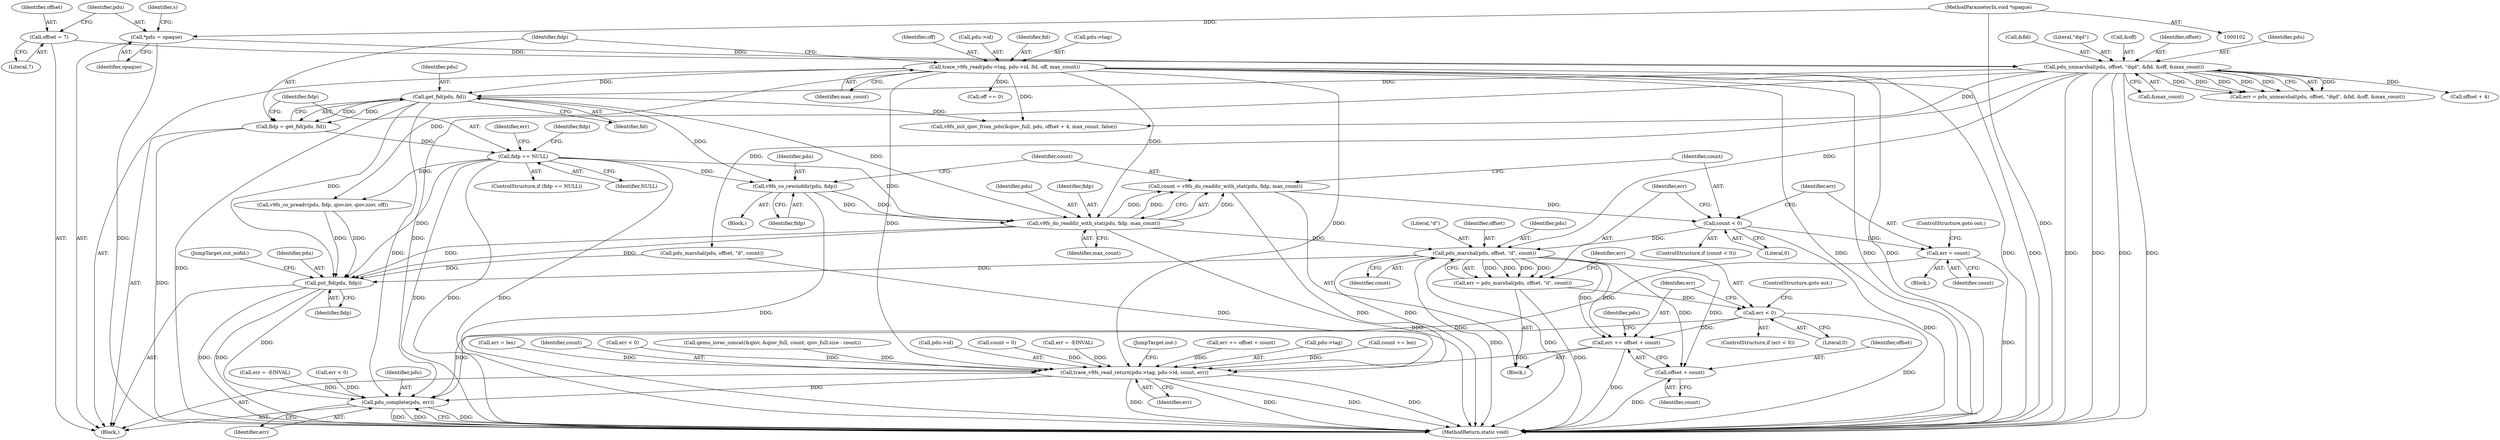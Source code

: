 digraph "0_qemu_e95c9a493a5a8d6f969e86c9f19f80ffe6587e19@API" {
"1000189" [label="(Call,count = v9fs_do_readdir_with_stat(pdu, fidp, max_count))"];
"1000191" [label="(Call,v9fs_do_readdir_with_stat(pdu, fidp, max_count))"];
"1000186" [label="(Call,v9fs_co_rewinddir(pdu, fidp))"];
"1000161" [label="(Call,get_fid(pdu, fid))"];
"1000133" [label="(Call,pdu_unmarshal(pdu, offset, \"dqd\", &fid, &off, &max_count))"];
"1000122" [label="(Call,*pdu = opaque)"];
"1000103" [label="(MethodParameterIn,void *opaque)"];
"1000116" [label="(Call,offset = 7)"];
"1000149" [label="(Call,trace_v9fs_read(pdu->tag, pdu->id, fid, off, max_count))"];
"1000165" [label="(Call,fidp == NULL)"];
"1000159" [label="(Call,fidp = get_fid(pdu, fid))"];
"1000196" [label="(Call,count < 0)"];
"1000200" [label="(Call,err = count)"];
"1000377" [label="(Call,pdu_complete(pdu, err))"];
"1000206" [label="(Call,pdu_marshal(pdu, offset, \"d\", count))"];
"1000204" [label="(Call,err = pdu_marshal(pdu, offset, \"d\", count))"];
"1000212" [label="(Call,err < 0)"];
"1000217" [label="(Call,err += offset + count)"];
"1000363" [label="(Call,trace_v9fs_read_return(pdu->tag, pdu->id, count, err))"];
"1000219" [label="(Call,offset + count)"];
"1000373" [label="(Call,put_fid(pdu, fidp))"];
"1000170" [label="(Identifier,err)"];
"1000136" [label="(Literal,\"dqd\")"];
"1000364" [label="(Call,pdu->tag)"];
"1000139" [label="(Call,&off)"];
"1000192" [label="(Identifier,pdu)"];
"1000213" [label="(Identifier,err)"];
"1000189" [label="(Call,count = v9fs_do_readdir_with_stat(pdu, fidp, max_count))"];
"1000103" [label="(MethodParameterIn,void *opaque)"];
"1000378" [label="(Identifier,pdu)"];
"1000169" [label="(Call,err = -EINVAL)"];
"1000202" [label="(Identifier,count)"];
"1000220" [label="(Identifier,offset)"];
"1000212" [label="(Call,err < 0)"];
"1000122" [label="(Call,*pdu = opaque)"];
"1000296" [label="(Call,count += len)"];
"1000376" [label="(JumpTarget,out_nofid:)"];
"1000326" [label="(Call,pdu_marshal(pdu, offset, \"d\", count))"];
"1000135" [label="(Identifier,offset)"];
"1000124" [label="(Identifier,opaque)"];
"1000201" [label="(Identifier,err)"];
"1000313" [label="(Call,err = len)"];
"1000163" [label="(Identifier,fid)"];
"1000164" [label="(ControlStructure,if (fidp == NULL))"];
"1000186" [label="(Call,v9fs_co_rewinddir(pdu, fidp))"];
"1000373" [label="(Call,put_fid(pdu, fidp))"];
"1000380" [label="(MethodReturn,static void)"];
"1000162" [label="(Identifier,pdu)"];
"1000182" [label="(Call,off == 0)"];
"1000221" [label="(Identifier,count)"];
"1000209" [label="(Literal,\"d\")"];
"1000195" [label="(ControlStructure,if (count < 0))"];
"1000206" [label="(Call,pdu_marshal(pdu, offset, \"d\", count))"];
"1000370" [label="(Identifier,count)"];
"1000208" [label="(Identifier,offset)"];
"1000141" [label="(Call,&max_count)"];
"1000134" [label="(Identifier,pdu)"];
"1000198" [label="(Literal,0)"];
"1000363" [label="(Call,trace_v9fs_read_return(pdu->tag, pdu->id, count, err))"];
"1000116" [label="(Call,offset = 7)"];
"1000332" [label="(Call,err < 0)"];
"1000203" [label="(ControlStructure,goto out;)"];
"1000371" [label="(Identifier,err)"];
"1000153" [label="(Call,pdu->id)"];
"1000365" [label="(Identifier,pdu)"];
"1000149" [label="(Call,trace_v9fs_read(pdu->tag, pdu->id, fid, off, max_count))"];
"1000196" [label="(Call,count < 0)"];
"1000160" [label="(Identifier,fidp)"];
"1000185" [label="(Block,)"];
"1000158" [label="(Identifier,max_count)"];
"1000166" [label="(Identifier,fidp)"];
"1000253" [label="(Call,qemu_iovec_concat(&qiov, &qiov_full, count, qiov_full.size - count))"];
"1000131" [label="(Call,err = pdu_unmarshal(pdu, offset, \"dqd\", &fid, &off, &max_count))"];
"1000191" [label="(Call,v9fs_do_readdir_with_stat(pdu, fidp, max_count))"];
"1000379" [label="(Identifier,err)"];
"1000219" [label="(Call,offset + count)"];
"1000375" [label="(Identifier,fidp)"];
"1000194" [label="(Identifier,max_count)"];
"1000137" [label="(Call,&fid)"];
"1000161" [label="(Call,get_fid(pdu, fid))"];
"1000177" [label="(Identifier,fidp)"];
"1000367" [label="(Call,pdu->id)"];
"1000117" [label="(Identifier,offset)"];
"1000159" [label="(Call,fidp = get_fid(pdu, fid))"];
"1000167" [label="(Identifier,NULL)"];
"1000190" [label="(Identifier,count)"];
"1000237" [label="(Call,offset + 4)"];
"1000112" [label="(Call,count = 0)"];
"1000187" [label="(Identifier,pdu)"];
"1000278" [label="(Call,v9fs_co_preadv(pdu, fidp, qiov.iov, qiov.niov, off))"];
"1000127" [label="(Identifier,s)"];
"1000188" [label="(Identifier,fidp)"];
"1000204" [label="(Call,err = pdu_marshal(pdu, offset, \"d\", count))"];
"1000210" [label="(Identifier,count)"];
"1000118" [label="(Literal,7)"];
"1000156" [label="(Identifier,fid)"];
"1000199" [label="(Block,)"];
"1000359" [label="(Call,err = -EINVAL)"];
"1000207" [label="(Identifier,pdu)"];
"1000150" [label="(Call,pdu->tag)"];
"1000157" [label="(Identifier,off)"];
"1000205" [label="(Identifier,err)"];
"1000133" [label="(Call,pdu_unmarshal(pdu, offset, \"dqd\", &fid, &off, &max_count))"];
"1000104" [label="(Block,)"];
"1000218" [label="(Identifier,err)"];
"1000233" [label="(Call,v9fs_init_qiov_from_pdu(&qiov_full, pdu, offset + 4, max_count, false))"];
"1000216" [label="(ControlStructure,goto out;)"];
"1000217" [label="(Call,err += offset + count)"];
"1000144" [label="(Call,err < 0)"];
"1000197" [label="(Identifier,count)"];
"1000372" [label="(JumpTarget,out:)"];
"1000165" [label="(Call,fidp == NULL)"];
"1000200" [label="(Call,err = count)"];
"1000214" [label="(Literal,0)"];
"1000377" [label="(Call,pdu_complete(pdu, err))"];
"1000123" [label="(Identifier,pdu)"];
"1000180" [label="(Block,)"];
"1000337" [label="(Call,err += offset + count)"];
"1000211" [label="(ControlStructure,if (err < 0))"];
"1000374" [label="(Identifier,pdu)"];
"1000193" [label="(Identifier,fidp)"];
"1000189" -> "1000180"  [label="AST: "];
"1000189" -> "1000191"  [label="CFG: "];
"1000190" -> "1000189"  [label="AST: "];
"1000191" -> "1000189"  [label="AST: "];
"1000197" -> "1000189"  [label="CFG: "];
"1000189" -> "1000380"  [label="DDG: "];
"1000191" -> "1000189"  [label="DDG: "];
"1000191" -> "1000189"  [label="DDG: "];
"1000191" -> "1000189"  [label="DDG: "];
"1000189" -> "1000196"  [label="DDG: "];
"1000191" -> "1000194"  [label="CFG: "];
"1000192" -> "1000191"  [label="AST: "];
"1000193" -> "1000191"  [label="AST: "];
"1000194" -> "1000191"  [label="AST: "];
"1000191" -> "1000380"  [label="DDG: "];
"1000186" -> "1000191"  [label="DDG: "];
"1000186" -> "1000191"  [label="DDG: "];
"1000161" -> "1000191"  [label="DDG: "];
"1000165" -> "1000191"  [label="DDG: "];
"1000149" -> "1000191"  [label="DDG: "];
"1000191" -> "1000206"  [label="DDG: "];
"1000191" -> "1000373"  [label="DDG: "];
"1000191" -> "1000373"  [label="DDG: "];
"1000186" -> "1000185"  [label="AST: "];
"1000186" -> "1000188"  [label="CFG: "];
"1000187" -> "1000186"  [label="AST: "];
"1000188" -> "1000186"  [label="AST: "];
"1000190" -> "1000186"  [label="CFG: "];
"1000186" -> "1000380"  [label="DDG: "];
"1000161" -> "1000186"  [label="DDG: "];
"1000165" -> "1000186"  [label="DDG: "];
"1000161" -> "1000159"  [label="AST: "];
"1000161" -> "1000163"  [label="CFG: "];
"1000162" -> "1000161"  [label="AST: "];
"1000163" -> "1000161"  [label="AST: "];
"1000159" -> "1000161"  [label="CFG: "];
"1000161" -> "1000380"  [label="DDG: "];
"1000161" -> "1000159"  [label="DDG: "];
"1000161" -> "1000159"  [label="DDG: "];
"1000133" -> "1000161"  [label="DDG: "];
"1000149" -> "1000161"  [label="DDG: "];
"1000161" -> "1000233"  [label="DDG: "];
"1000161" -> "1000373"  [label="DDG: "];
"1000161" -> "1000377"  [label="DDG: "];
"1000133" -> "1000131"  [label="AST: "];
"1000133" -> "1000141"  [label="CFG: "];
"1000134" -> "1000133"  [label="AST: "];
"1000135" -> "1000133"  [label="AST: "];
"1000136" -> "1000133"  [label="AST: "];
"1000137" -> "1000133"  [label="AST: "];
"1000139" -> "1000133"  [label="AST: "];
"1000141" -> "1000133"  [label="AST: "];
"1000131" -> "1000133"  [label="CFG: "];
"1000133" -> "1000380"  [label="DDG: "];
"1000133" -> "1000380"  [label="DDG: "];
"1000133" -> "1000380"  [label="DDG: "];
"1000133" -> "1000380"  [label="DDG: "];
"1000133" -> "1000131"  [label="DDG: "];
"1000133" -> "1000131"  [label="DDG: "];
"1000133" -> "1000131"  [label="DDG: "];
"1000133" -> "1000131"  [label="DDG: "];
"1000133" -> "1000131"  [label="DDG: "];
"1000133" -> "1000131"  [label="DDG: "];
"1000122" -> "1000133"  [label="DDG: "];
"1000116" -> "1000133"  [label="DDG: "];
"1000133" -> "1000206"  [label="DDG: "];
"1000133" -> "1000233"  [label="DDG: "];
"1000133" -> "1000237"  [label="DDG: "];
"1000133" -> "1000326"  [label="DDG: "];
"1000133" -> "1000377"  [label="DDG: "];
"1000122" -> "1000104"  [label="AST: "];
"1000122" -> "1000124"  [label="CFG: "];
"1000123" -> "1000122"  [label="AST: "];
"1000124" -> "1000122"  [label="AST: "];
"1000127" -> "1000122"  [label="CFG: "];
"1000122" -> "1000380"  [label="DDG: "];
"1000103" -> "1000122"  [label="DDG: "];
"1000103" -> "1000102"  [label="AST: "];
"1000103" -> "1000380"  [label="DDG: "];
"1000116" -> "1000104"  [label="AST: "];
"1000116" -> "1000118"  [label="CFG: "];
"1000117" -> "1000116"  [label="AST: "];
"1000118" -> "1000116"  [label="AST: "];
"1000123" -> "1000116"  [label="CFG: "];
"1000149" -> "1000104"  [label="AST: "];
"1000149" -> "1000158"  [label="CFG: "];
"1000150" -> "1000149"  [label="AST: "];
"1000153" -> "1000149"  [label="AST: "];
"1000156" -> "1000149"  [label="AST: "];
"1000157" -> "1000149"  [label="AST: "];
"1000158" -> "1000149"  [label="AST: "];
"1000160" -> "1000149"  [label="CFG: "];
"1000149" -> "1000380"  [label="DDG: "];
"1000149" -> "1000380"  [label="DDG: "];
"1000149" -> "1000380"  [label="DDG: "];
"1000149" -> "1000380"  [label="DDG: "];
"1000149" -> "1000380"  [label="DDG: "];
"1000149" -> "1000182"  [label="DDG: "];
"1000149" -> "1000233"  [label="DDG: "];
"1000149" -> "1000278"  [label="DDG: "];
"1000149" -> "1000363"  [label="DDG: "];
"1000149" -> "1000363"  [label="DDG: "];
"1000165" -> "1000164"  [label="AST: "];
"1000165" -> "1000167"  [label="CFG: "];
"1000166" -> "1000165"  [label="AST: "];
"1000167" -> "1000165"  [label="AST: "];
"1000170" -> "1000165"  [label="CFG: "];
"1000177" -> "1000165"  [label="CFG: "];
"1000165" -> "1000380"  [label="DDG: "];
"1000165" -> "1000380"  [label="DDG: "];
"1000165" -> "1000380"  [label="DDG: "];
"1000159" -> "1000165"  [label="DDG: "];
"1000165" -> "1000278"  [label="DDG: "];
"1000165" -> "1000373"  [label="DDG: "];
"1000159" -> "1000104"  [label="AST: "];
"1000160" -> "1000159"  [label="AST: "];
"1000166" -> "1000159"  [label="CFG: "];
"1000159" -> "1000380"  [label="DDG: "];
"1000196" -> "1000195"  [label="AST: "];
"1000196" -> "1000198"  [label="CFG: "];
"1000197" -> "1000196"  [label="AST: "];
"1000198" -> "1000196"  [label="AST: "];
"1000201" -> "1000196"  [label="CFG: "];
"1000205" -> "1000196"  [label="CFG: "];
"1000196" -> "1000380"  [label="DDG: "];
"1000196" -> "1000200"  [label="DDG: "];
"1000196" -> "1000206"  [label="DDG: "];
"1000200" -> "1000199"  [label="AST: "];
"1000200" -> "1000202"  [label="CFG: "];
"1000201" -> "1000200"  [label="AST: "];
"1000202" -> "1000200"  [label="AST: "];
"1000203" -> "1000200"  [label="CFG: "];
"1000200" -> "1000380"  [label="DDG: "];
"1000200" -> "1000377"  [label="DDG: "];
"1000377" -> "1000104"  [label="AST: "];
"1000377" -> "1000379"  [label="CFG: "];
"1000378" -> "1000377"  [label="AST: "];
"1000379" -> "1000377"  [label="AST: "];
"1000380" -> "1000377"  [label="CFG: "];
"1000377" -> "1000380"  [label="DDG: "];
"1000377" -> "1000380"  [label="DDG: "];
"1000377" -> "1000380"  [label="DDG: "];
"1000373" -> "1000377"  [label="DDG: "];
"1000212" -> "1000377"  [label="DDG: "];
"1000144" -> "1000377"  [label="DDG: "];
"1000169" -> "1000377"  [label="DDG: "];
"1000363" -> "1000377"  [label="DDG: "];
"1000206" -> "1000204"  [label="AST: "];
"1000206" -> "1000210"  [label="CFG: "];
"1000207" -> "1000206"  [label="AST: "];
"1000208" -> "1000206"  [label="AST: "];
"1000209" -> "1000206"  [label="AST: "];
"1000210" -> "1000206"  [label="AST: "];
"1000204" -> "1000206"  [label="CFG: "];
"1000206" -> "1000380"  [label="DDG: "];
"1000206" -> "1000380"  [label="DDG: "];
"1000206" -> "1000204"  [label="DDG: "];
"1000206" -> "1000204"  [label="DDG: "];
"1000206" -> "1000204"  [label="DDG: "];
"1000206" -> "1000204"  [label="DDG: "];
"1000206" -> "1000217"  [label="DDG: "];
"1000206" -> "1000217"  [label="DDG: "];
"1000206" -> "1000219"  [label="DDG: "];
"1000206" -> "1000219"  [label="DDG: "];
"1000206" -> "1000363"  [label="DDG: "];
"1000206" -> "1000373"  [label="DDG: "];
"1000204" -> "1000180"  [label="AST: "];
"1000205" -> "1000204"  [label="AST: "];
"1000213" -> "1000204"  [label="CFG: "];
"1000204" -> "1000380"  [label="DDG: "];
"1000204" -> "1000212"  [label="DDG: "];
"1000212" -> "1000211"  [label="AST: "];
"1000212" -> "1000214"  [label="CFG: "];
"1000213" -> "1000212"  [label="AST: "];
"1000214" -> "1000212"  [label="AST: "];
"1000216" -> "1000212"  [label="CFG: "];
"1000218" -> "1000212"  [label="CFG: "];
"1000212" -> "1000380"  [label="DDG: "];
"1000212" -> "1000217"  [label="DDG: "];
"1000217" -> "1000180"  [label="AST: "];
"1000217" -> "1000219"  [label="CFG: "];
"1000218" -> "1000217"  [label="AST: "];
"1000219" -> "1000217"  [label="AST: "];
"1000365" -> "1000217"  [label="CFG: "];
"1000217" -> "1000380"  [label="DDG: "];
"1000217" -> "1000363"  [label="DDG: "];
"1000363" -> "1000104"  [label="AST: "];
"1000363" -> "1000371"  [label="CFG: "];
"1000364" -> "1000363"  [label="AST: "];
"1000367" -> "1000363"  [label="AST: "];
"1000370" -> "1000363"  [label="AST: "];
"1000371" -> "1000363"  [label="AST: "];
"1000372" -> "1000363"  [label="CFG: "];
"1000363" -> "1000380"  [label="DDG: "];
"1000363" -> "1000380"  [label="DDG: "];
"1000363" -> "1000380"  [label="DDG: "];
"1000363" -> "1000380"  [label="DDG: "];
"1000253" -> "1000363"  [label="DDG: "];
"1000326" -> "1000363"  [label="DDG: "];
"1000296" -> "1000363"  [label="DDG: "];
"1000112" -> "1000363"  [label="DDG: "];
"1000332" -> "1000363"  [label="DDG: "];
"1000359" -> "1000363"  [label="DDG: "];
"1000313" -> "1000363"  [label="DDG: "];
"1000337" -> "1000363"  [label="DDG: "];
"1000219" -> "1000221"  [label="CFG: "];
"1000220" -> "1000219"  [label="AST: "];
"1000221" -> "1000219"  [label="AST: "];
"1000219" -> "1000380"  [label="DDG: "];
"1000373" -> "1000104"  [label="AST: "];
"1000373" -> "1000375"  [label="CFG: "];
"1000374" -> "1000373"  [label="AST: "];
"1000375" -> "1000373"  [label="AST: "];
"1000376" -> "1000373"  [label="CFG: "];
"1000373" -> "1000380"  [label="DDG: "];
"1000373" -> "1000380"  [label="DDG: "];
"1000326" -> "1000373"  [label="DDG: "];
"1000278" -> "1000373"  [label="DDG: "];
"1000278" -> "1000373"  [label="DDG: "];
}
